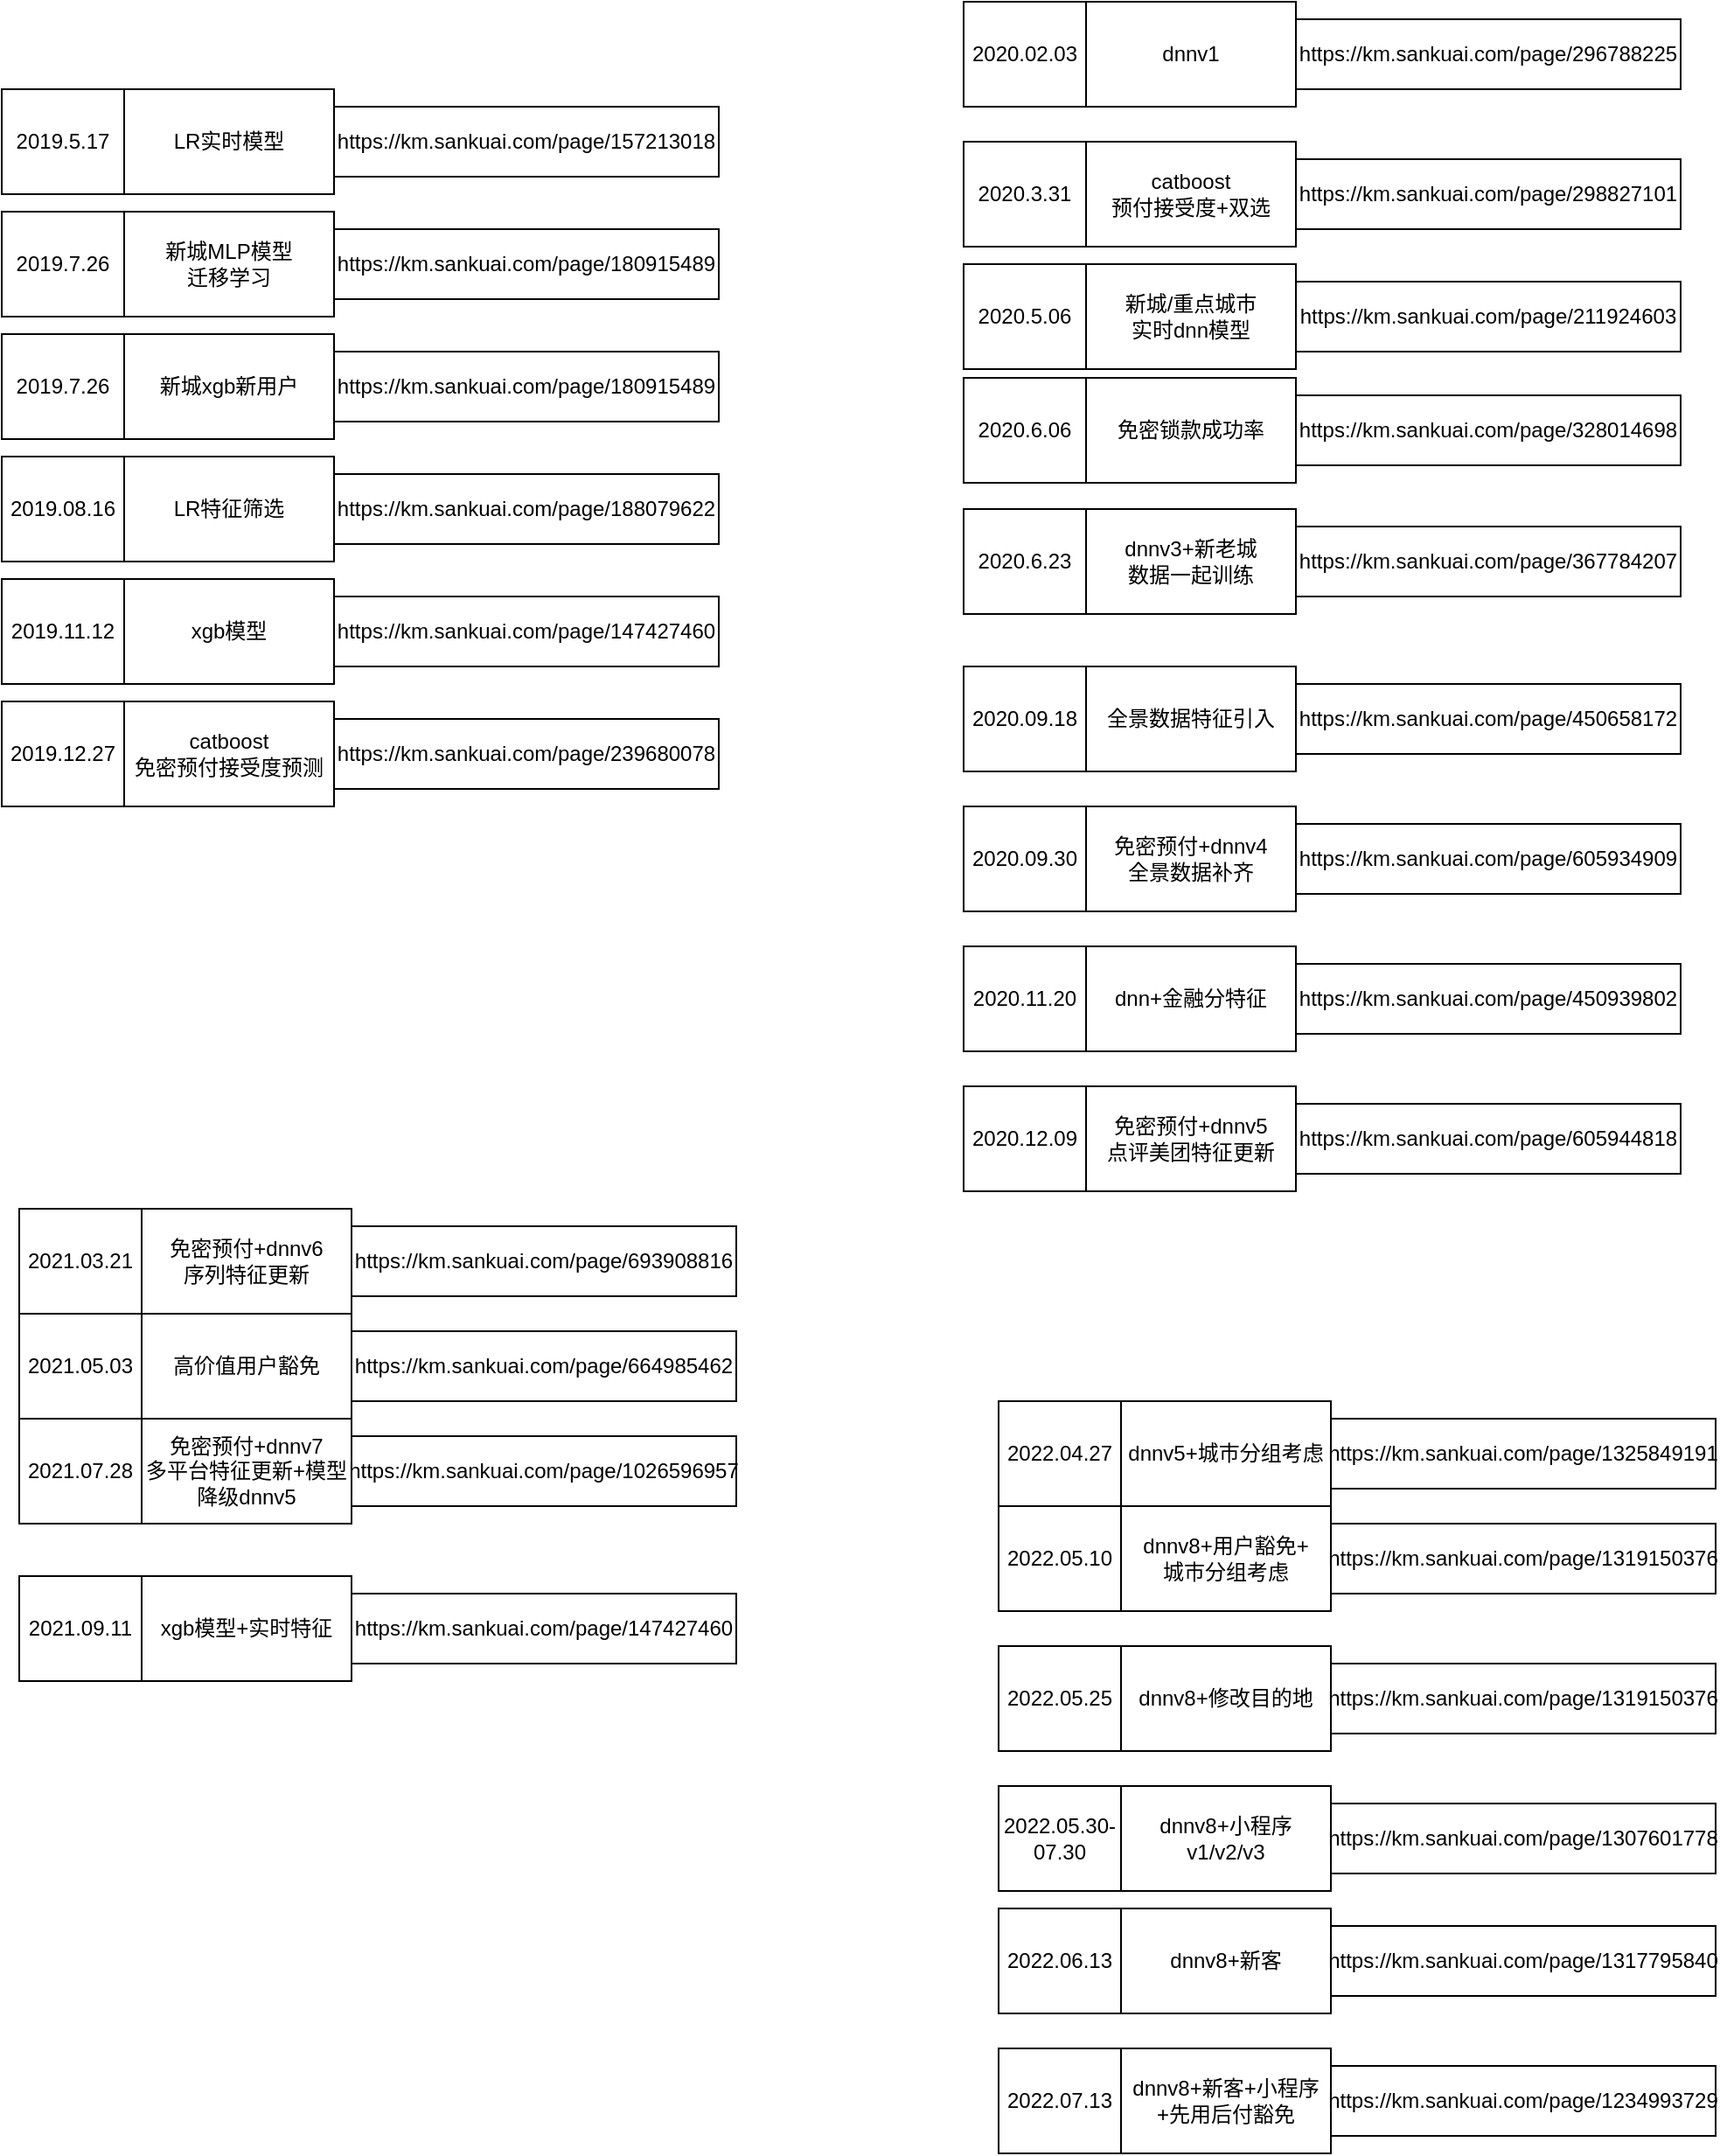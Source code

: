 <mxfile version="20.2.3" type="github">
  <diagram id="xu4CyOreJyOZfyECbtHa" name="第 1 页">
    <mxGraphModel dx="1298" dy="2035" grid="1" gridSize="10" guides="1" tooltips="1" connect="1" arrows="1" fold="1" page="1" pageScale="1" pageWidth="827" pageHeight="1169" math="0" shadow="0">
      <root>
        <mxCell id="0" />
        <mxCell id="1" parent="0" />
        <mxCell id="-9yBFDYetZPaC8PrOKNb-6" value="LR实时模型" style="rounded=0;whiteSpace=wrap;html=1;" vertex="1" parent="1">
          <mxGeometry x="100" y="-150" width="120" height="60" as="geometry" />
        </mxCell>
        <mxCell id="-9yBFDYetZPaC8PrOKNb-7" value="2019.5.17" style="rounded=0;whiteSpace=wrap;html=1;" vertex="1" parent="1">
          <mxGeometry x="30" y="-150" width="70" height="60" as="geometry" />
        </mxCell>
        <mxCell id="-9yBFDYetZPaC8PrOKNb-8" value="https://km.sankuai.com/page/157213018" style="rounded=0;whiteSpace=wrap;html=1;" vertex="1" parent="1">
          <mxGeometry x="220" y="-140" width="220" height="40" as="geometry" />
        </mxCell>
        <mxCell id="-9yBFDYetZPaC8PrOKNb-9" value="xgb模型" style="rounded=0;whiteSpace=wrap;html=1;" vertex="1" parent="1">
          <mxGeometry x="100" y="130" width="120" height="60" as="geometry" />
        </mxCell>
        <mxCell id="-9yBFDYetZPaC8PrOKNb-10" value="2019.11.12" style="rounded=0;whiteSpace=wrap;html=1;" vertex="1" parent="1">
          <mxGeometry x="30" y="130" width="70" height="60" as="geometry" />
        </mxCell>
        <mxCell id="-9yBFDYetZPaC8PrOKNb-11" value="https://km.sankuai.com/page/147427460" style="rounded=0;whiteSpace=wrap;html=1;" vertex="1" parent="1">
          <mxGeometry x="220" y="140" width="220" height="40" as="geometry" />
        </mxCell>
        <mxCell id="-9yBFDYetZPaC8PrOKNb-12" value="高价值用户豁免" style="rounded=0;whiteSpace=wrap;html=1;" vertex="1" parent="1">
          <mxGeometry x="110" y="550" width="120" height="60" as="geometry" />
        </mxCell>
        <mxCell id="-9yBFDYetZPaC8PrOKNb-13" value="2021.05.03" style="rounded=0;whiteSpace=wrap;html=1;" vertex="1" parent="1">
          <mxGeometry x="40" y="550" width="70" height="60" as="geometry" />
        </mxCell>
        <mxCell id="-9yBFDYetZPaC8PrOKNb-14" value="https://km.sankuai.com/page/664985462" style="rounded=0;whiteSpace=wrap;html=1;" vertex="1" parent="1">
          <mxGeometry x="230" y="560" width="220" height="40" as="geometry" />
        </mxCell>
        <mxCell id="-9yBFDYetZPaC8PrOKNb-18" value="xgb模型+实时特征" style="rounded=0;whiteSpace=wrap;html=1;" vertex="1" parent="1">
          <mxGeometry x="110" y="700" width="120" height="60" as="geometry" />
        </mxCell>
        <mxCell id="-9yBFDYetZPaC8PrOKNb-19" value="2021.09.11" style="rounded=0;whiteSpace=wrap;html=1;" vertex="1" parent="1">
          <mxGeometry x="40" y="700" width="70" height="60" as="geometry" />
        </mxCell>
        <mxCell id="-9yBFDYetZPaC8PrOKNb-20" value="https://km.sankuai.com/page/147427460" style="rounded=0;whiteSpace=wrap;html=1;" vertex="1" parent="1">
          <mxGeometry x="230" y="710" width="220" height="40" as="geometry" />
        </mxCell>
        <mxCell id="-9yBFDYetZPaC8PrOKNb-21" value="dnn+金融分特征" style="rounded=0;whiteSpace=wrap;html=1;" vertex="1" parent="1">
          <mxGeometry x="650" y="340" width="120" height="60" as="geometry" />
        </mxCell>
        <mxCell id="-9yBFDYetZPaC8PrOKNb-22" value="2020.11.20" style="rounded=0;whiteSpace=wrap;html=1;" vertex="1" parent="1">
          <mxGeometry x="580" y="340" width="70" height="60" as="geometry" />
        </mxCell>
        <mxCell id="-9yBFDYetZPaC8PrOKNb-23" value="https://km.sankuai.com/page/450939802" style="rounded=0;whiteSpace=wrap;html=1;" vertex="1" parent="1">
          <mxGeometry x="770" y="350" width="220" height="40" as="geometry" />
        </mxCell>
        <mxCell id="-9yBFDYetZPaC8PrOKNb-30" value="catboost &lt;br&gt;免密预付接受度预测" style="rounded=0;whiteSpace=wrap;html=1;" vertex="1" parent="1">
          <mxGeometry x="100" y="200" width="120" height="60" as="geometry" />
        </mxCell>
        <mxCell id="-9yBFDYetZPaC8PrOKNb-31" value="2019.12.27" style="rounded=0;whiteSpace=wrap;html=1;" vertex="1" parent="1">
          <mxGeometry x="30" y="200" width="70" height="60" as="geometry" />
        </mxCell>
        <mxCell id="-9yBFDYetZPaC8PrOKNb-32" value="https://km.sankuai.com/page/239680078" style="rounded=0;whiteSpace=wrap;html=1;" vertex="1" parent="1">
          <mxGeometry x="220" y="210" width="220" height="40" as="geometry" />
        </mxCell>
        <mxCell id="-9yBFDYetZPaC8PrOKNb-33" value="免密预付+dnnv4&lt;br&gt;全景数据补齐" style="rounded=0;whiteSpace=wrap;html=1;" vertex="1" parent="1">
          <mxGeometry x="650" y="260" width="120" height="60" as="geometry" />
        </mxCell>
        <mxCell id="-9yBFDYetZPaC8PrOKNb-34" value="2020.09.30" style="rounded=0;whiteSpace=wrap;html=1;" vertex="1" parent="1">
          <mxGeometry x="580" y="260" width="70" height="60" as="geometry" />
        </mxCell>
        <mxCell id="-9yBFDYetZPaC8PrOKNb-35" value="https://km.sankuai.com/page/605934909" style="rounded=0;whiteSpace=wrap;html=1;" vertex="1" parent="1">
          <mxGeometry x="770" y="270" width="220" height="40" as="geometry" />
        </mxCell>
        <mxCell id="-9yBFDYetZPaC8PrOKNb-36" value="免密预付+dnnv5&lt;br&gt;点评美团特征更新" style="rounded=0;whiteSpace=wrap;html=1;" vertex="1" parent="1">
          <mxGeometry x="650" y="420" width="120" height="60" as="geometry" />
        </mxCell>
        <mxCell id="-9yBFDYetZPaC8PrOKNb-37" value="2020.12.09" style="rounded=0;whiteSpace=wrap;html=1;" vertex="1" parent="1">
          <mxGeometry x="580" y="420" width="70" height="60" as="geometry" />
        </mxCell>
        <mxCell id="-9yBFDYetZPaC8PrOKNb-38" value="https://km.sankuai.com/page/605944818" style="rounded=0;whiteSpace=wrap;html=1;" vertex="1" parent="1">
          <mxGeometry x="770" y="430" width="220" height="40" as="geometry" />
        </mxCell>
        <mxCell id="-9yBFDYetZPaC8PrOKNb-39" value="免密预付+dnnv6&lt;br&gt;序列特征更新" style="rounded=0;whiteSpace=wrap;html=1;" vertex="1" parent="1">
          <mxGeometry x="110" y="490" width="120" height="60" as="geometry" />
        </mxCell>
        <mxCell id="-9yBFDYetZPaC8PrOKNb-40" value="2021.03.21" style="rounded=0;whiteSpace=wrap;html=1;" vertex="1" parent="1">
          <mxGeometry x="40" y="490" width="70" height="60" as="geometry" />
        </mxCell>
        <mxCell id="-9yBFDYetZPaC8PrOKNb-41" value="https://km.sankuai.com/page/693908816" style="rounded=0;whiteSpace=wrap;html=1;" vertex="1" parent="1">
          <mxGeometry x="230" y="500" width="220" height="40" as="geometry" />
        </mxCell>
        <mxCell id="-9yBFDYetZPaC8PrOKNb-42" value="免密预付+dnnv7&lt;br&gt;多平台特征更新+模型降级dnnv5" style="rounded=0;whiteSpace=wrap;html=1;" vertex="1" parent="1">
          <mxGeometry x="110" y="610" width="120" height="60" as="geometry" />
        </mxCell>
        <mxCell id="-9yBFDYetZPaC8PrOKNb-43" value="2021.07.28" style="rounded=0;whiteSpace=wrap;html=1;" vertex="1" parent="1">
          <mxGeometry x="40" y="610" width="70" height="60" as="geometry" />
        </mxCell>
        <mxCell id="-9yBFDYetZPaC8PrOKNb-44" value="https://km.sankuai.com/page/1026596957" style="rounded=0;whiteSpace=wrap;html=1;" vertex="1" parent="1">
          <mxGeometry x="230" y="620" width="220" height="40" as="geometry" />
        </mxCell>
        <mxCell id="-9yBFDYetZPaC8PrOKNb-45" value="全景数据特征引入" style="rounded=0;whiteSpace=wrap;html=1;" vertex="1" parent="1">
          <mxGeometry x="650" y="180" width="120" height="60" as="geometry" />
        </mxCell>
        <mxCell id="-9yBFDYetZPaC8PrOKNb-46" value="2020.09.18" style="rounded=0;whiteSpace=wrap;html=1;" vertex="1" parent="1">
          <mxGeometry x="580" y="180" width="70" height="60" as="geometry" />
        </mxCell>
        <mxCell id="-9yBFDYetZPaC8PrOKNb-47" value="https://km.sankuai.com/page/450658172" style="rounded=0;whiteSpace=wrap;html=1;" vertex="1" parent="1">
          <mxGeometry x="770" y="190" width="220" height="40" as="geometry" />
        </mxCell>
        <mxCell id="-9yBFDYetZPaC8PrOKNb-48" value="新城MLP模型&lt;br&gt;迁移学习" style="rounded=0;whiteSpace=wrap;html=1;" vertex="1" parent="1">
          <mxGeometry x="100" y="-80" width="120" height="60" as="geometry" />
        </mxCell>
        <mxCell id="-9yBFDYetZPaC8PrOKNb-49" value="2019.7.26" style="rounded=0;whiteSpace=wrap;html=1;" vertex="1" parent="1">
          <mxGeometry x="30" y="-80" width="70" height="60" as="geometry" />
        </mxCell>
        <mxCell id="-9yBFDYetZPaC8PrOKNb-50" value="https://km.sankuai.com/page/180915489" style="rounded=0;whiteSpace=wrap;html=1;" vertex="1" parent="1">
          <mxGeometry x="220" y="-70" width="220" height="40" as="geometry" />
        </mxCell>
        <mxCell id="-9yBFDYetZPaC8PrOKNb-51" value="新城xgb新用户" style="rounded=0;whiteSpace=wrap;html=1;" vertex="1" parent="1">
          <mxGeometry x="100" y="-10" width="120" height="60" as="geometry" />
        </mxCell>
        <mxCell id="-9yBFDYetZPaC8PrOKNb-52" value="2019.7.26" style="rounded=0;whiteSpace=wrap;html=1;" vertex="1" parent="1">
          <mxGeometry x="30" y="-10" width="70" height="60" as="geometry" />
        </mxCell>
        <mxCell id="-9yBFDYetZPaC8PrOKNb-53" value="https://km.sankuai.com/page/180915489" style="rounded=0;whiteSpace=wrap;html=1;" vertex="1" parent="1">
          <mxGeometry x="220" width="220" height="40" as="geometry" />
        </mxCell>
        <mxCell id="-9yBFDYetZPaC8PrOKNb-54" value="新城/重点城市&lt;br&gt;实时dnn模型" style="rounded=0;whiteSpace=wrap;html=1;" vertex="1" parent="1">
          <mxGeometry x="650" y="-50" width="120" height="60" as="geometry" />
        </mxCell>
        <mxCell id="-9yBFDYetZPaC8PrOKNb-55" value="2020.5.06" style="rounded=0;whiteSpace=wrap;html=1;" vertex="1" parent="1">
          <mxGeometry x="580" y="-50" width="70" height="60" as="geometry" />
        </mxCell>
        <mxCell id="-9yBFDYetZPaC8PrOKNb-56" value="https://km.sankuai.com/page/211924603" style="rounded=0;whiteSpace=wrap;html=1;" vertex="1" parent="1">
          <mxGeometry x="770" y="-40" width="220" height="40" as="geometry" />
        </mxCell>
        <mxCell id="-9yBFDYetZPaC8PrOKNb-57" value="LR特征筛选" style="rounded=0;whiteSpace=wrap;html=1;" vertex="1" parent="1">
          <mxGeometry x="100" y="60" width="120" height="60" as="geometry" />
        </mxCell>
        <mxCell id="-9yBFDYetZPaC8PrOKNb-58" value="2019.08.16" style="rounded=0;whiteSpace=wrap;html=1;" vertex="1" parent="1">
          <mxGeometry x="30" y="60" width="70" height="60" as="geometry" />
        </mxCell>
        <mxCell id="-9yBFDYetZPaC8PrOKNb-59" value="https://km.sankuai.com/page/188079622" style="rounded=0;whiteSpace=wrap;html=1;" vertex="1" parent="1">
          <mxGeometry x="220" y="70" width="220" height="40" as="geometry" />
        </mxCell>
        <mxCell id="-9yBFDYetZPaC8PrOKNb-60" value="catboost&lt;br&gt;预付接受度+双选" style="rounded=0;whiteSpace=wrap;html=1;" vertex="1" parent="1">
          <mxGeometry x="650" y="-120" width="120" height="60" as="geometry" />
        </mxCell>
        <mxCell id="-9yBFDYetZPaC8PrOKNb-61" value="2020.3.31" style="rounded=0;whiteSpace=wrap;html=1;" vertex="1" parent="1">
          <mxGeometry x="580" y="-120" width="70" height="60" as="geometry" />
        </mxCell>
        <mxCell id="-9yBFDYetZPaC8PrOKNb-62" value="https://km.sankuai.com/page/298827101" style="rounded=0;whiteSpace=wrap;html=1;" vertex="1" parent="1">
          <mxGeometry x="770" y="-110" width="220" height="40" as="geometry" />
        </mxCell>
        <mxCell id="-9yBFDYetZPaC8PrOKNb-66" value="免密锁款成功率" style="rounded=0;whiteSpace=wrap;html=1;" vertex="1" parent="1">
          <mxGeometry x="650" y="15" width="120" height="60" as="geometry" />
        </mxCell>
        <mxCell id="-9yBFDYetZPaC8PrOKNb-67" value="2020.6.06" style="rounded=0;whiteSpace=wrap;html=1;" vertex="1" parent="1">
          <mxGeometry x="580" y="15" width="70" height="60" as="geometry" />
        </mxCell>
        <mxCell id="-9yBFDYetZPaC8PrOKNb-68" value="https://km.sankuai.com/page/328014698" style="rounded=0;whiteSpace=wrap;html=1;" vertex="1" parent="1">
          <mxGeometry x="770" y="25" width="220" height="40" as="geometry" />
        </mxCell>
        <mxCell id="-9yBFDYetZPaC8PrOKNb-72" value="dnnv3+新老城&lt;br&gt;数据一起训练" style="rounded=0;whiteSpace=wrap;html=1;" vertex="1" parent="1">
          <mxGeometry x="650" y="90" width="120" height="60" as="geometry" />
        </mxCell>
        <mxCell id="-9yBFDYetZPaC8PrOKNb-73" value="2020.6.23" style="rounded=0;whiteSpace=wrap;html=1;" vertex="1" parent="1">
          <mxGeometry x="580" y="90" width="70" height="60" as="geometry" />
        </mxCell>
        <mxCell id="-9yBFDYetZPaC8PrOKNb-74" value="https://km.sankuai.com/page/367784207" style="rounded=0;whiteSpace=wrap;html=1;" vertex="1" parent="1">
          <mxGeometry x="770" y="100" width="220" height="40" as="geometry" />
        </mxCell>
        <mxCell id="-9yBFDYetZPaC8PrOKNb-75" value="dnnv1" style="rounded=0;whiteSpace=wrap;html=1;" vertex="1" parent="1">
          <mxGeometry x="650" y="-200" width="120" height="60" as="geometry" />
        </mxCell>
        <mxCell id="-9yBFDYetZPaC8PrOKNb-76" value="2020.02.03" style="rounded=0;whiteSpace=wrap;html=1;" vertex="1" parent="1">
          <mxGeometry x="580" y="-200" width="70" height="60" as="geometry" />
        </mxCell>
        <mxCell id="-9yBFDYetZPaC8PrOKNb-77" value="https://km.sankuai.com/page/296788225" style="rounded=0;whiteSpace=wrap;html=1;" vertex="1" parent="1">
          <mxGeometry x="770" y="-190" width="220" height="40" as="geometry" />
        </mxCell>
        <mxCell id="-9yBFDYetZPaC8PrOKNb-78" value="dnnv5+城市分组考虑" style="rounded=0;whiteSpace=wrap;html=1;" vertex="1" parent="1">
          <mxGeometry x="670" y="600" width="120" height="60" as="geometry" />
        </mxCell>
        <mxCell id="-9yBFDYetZPaC8PrOKNb-79" value="2022.04.27" style="rounded=0;whiteSpace=wrap;html=1;" vertex="1" parent="1">
          <mxGeometry x="600" y="600" width="70" height="60" as="geometry" />
        </mxCell>
        <UserObject label="https://km.sankuai.com/page/1325849191" link="https://km.sankuai.com/page/1325849191" id="-9yBFDYetZPaC8PrOKNb-80">
          <mxCell style="rounded=0;whiteSpace=wrap;html=1;" vertex="1" parent="1">
            <mxGeometry x="790" y="610" width="220" height="40" as="geometry" />
          </mxCell>
        </UserObject>
        <mxCell id="-9yBFDYetZPaC8PrOKNb-81" value="dnnv8+用户豁免+&lt;br&gt;城市分组考虑" style="rounded=0;whiteSpace=wrap;html=1;" vertex="1" parent="1">
          <mxGeometry x="670" y="660" width="120" height="60" as="geometry" />
        </mxCell>
        <mxCell id="-9yBFDYetZPaC8PrOKNb-82" value="2022.05.10" style="rounded=0;whiteSpace=wrap;html=1;" vertex="1" parent="1">
          <mxGeometry x="600" y="660" width="70" height="60" as="geometry" />
        </mxCell>
        <UserObject label="https://km.sankuai.com/page/1319150376" link="https://km.sankuai.com/page/1325849191" id="-9yBFDYetZPaC8PrOKNb-83">
          <mxCell style="rounded=0;whiteSpace=wrap;html=1;" vertex="1" parent="1">
            <mxGeometry x="790" y="670" width="220" height="40" as="geometry" />
          </mxCell>
        </UserObject>
        <mxCell id="-9yBFDYetZPaC8PrOKNb-84" value="dnnv8+小程序v1/v2/v3" style="rounded=0;whiteSpace=wrap;html=1;" vertex="1" parent="1">
          <mxGeometry x="670" y="820" width="120" height="60" as="geometry" />
        </mxCell>
        <mxCell id="-9yBFDYetZPaC8PrOKNb-85" value="2022.05.30-07.30" style="rounded=0;whiteSpace=wrap;html=1;" vertex="1" parent="1">
          <mxGeometry x="600" y="820" width="70" height="60" as="geometry" />
        </mxCell>
        <UserObject label="https://km.sankuai.com/page/1307601778" link="https://km.sankuai.com/page/1325849191" id="-9yBFDYetZPaC8PrOKNb-86">
          <mxCell style="rounded=0;whiteSpace=wrap;html=1;" vertex="1" parent="1">
            <mxGeometry x="790" y="830" width="220" height="40" as="geometry" />
          </mxCell>
        </UserObject>
        <mxCell id="-9yBFDYetZPaC8PrOKNb-87" value="dnnv8+修改目的地" style="rounded=0;whiteSpace=wrap;html=1;" vertex="1" parent="1">
          <mxGeometry x="670" y="740" width="120" height="60" as="geometry" />
        </mxCell>
        <mxCell id="-9yBFDYetZPaC8PrOKNb-88" value="2022.05.25" style="rounded=0;whiteSpace=wrap;html=1;" vertex="1" parent="1">
          <mxGeometry x="600" y="740" width="70" height="60" as="geometry" />
        </mxCell>
        <UserObject label="https://km.sankuai.com/page/1319150376" link="https://km.sankuai.com/page/1325849191" id="-9yBFDYetZPaC8PrOKNb-89">
          <mxCell style="rounded=0;whiteSpace=wrap;html=1;" vertex="1" parent="1">
            <mxGeometry x="790" y="750" width="220" height="40" as="geometry" />
          </mxCell>
        </UserObject>
        <mxCell id="-9yBFDYetZPaC8PrOKNb-90" value="dnnv8+新客" style="rounded=0;whiteSpace=wrap;html=1;" vertex="1" parent="1">
          <mxGeometry x="670" y="890" width="120" height="60" as="geometry" />
        </mxCell>
        <mxCell id="-9yBFDYetZPaC8PrOKNb-91" value="2022.06.13" style="rounded=0;whiteSpace=wrap;html=1;" vertex="1" parent="1">
          <mxGeometry x="600" y="890" width="70" height="60" as="geometry" />
        </mxCell>
        <UserObject label="https://km.sankuai.com/page/1317795840" link="https://km.sankuai.com/page/1325849191" id="-9yBFDYetZPaC8PrOKNb-92">
          <mxCell style="rounded=0;whiteSpace=wrap;html=1;" vertex="1" parent="1">
            <mxGeometry x="790" y="900" width="220" height="40" as="geometry" />
          </mxCell>
        </UserObject>
        <mxCell id="-9yBFDYetZPaC8PrOKNb-93" value="dnnv8+新客+小程序&lt;br&gt;+先用后付豁免" style="rounded=0;whiteSpace=wrap;html=1;" vertex="1" parent="1">
          <mxGeometry x="670" y="970" width="120" height="60" as="geometry" />
        </mxCell>
        <mxCell id="-9yBFDYetZPaC8PrOKNb-94" value="2022.07.13" style="rounded=0;whiteSpace=wrap;html=1;" vertex="1" parent="1">
          <mxGeometry x="600" y="970" width="70" height="60" as="geometry" />
        </mxCell>
        <UserObject label="https://km.sankuai.com/page/1234993729" link="https://km.sankuai.com/page/1325849191" id="-9yBFDYetZPaC8PrOKNb-95">
          <mxCell style="rounded=0;whiteSpace=wrap;html=1;" vertex="1" parent="1">
            <mxGeometry x="790" y="980" width="220" height="40" as="geometry" />
          </mxCell>
        </UserObject>
      </root>
    </mxGraphModel>
  </diagram>
</mxfile>

